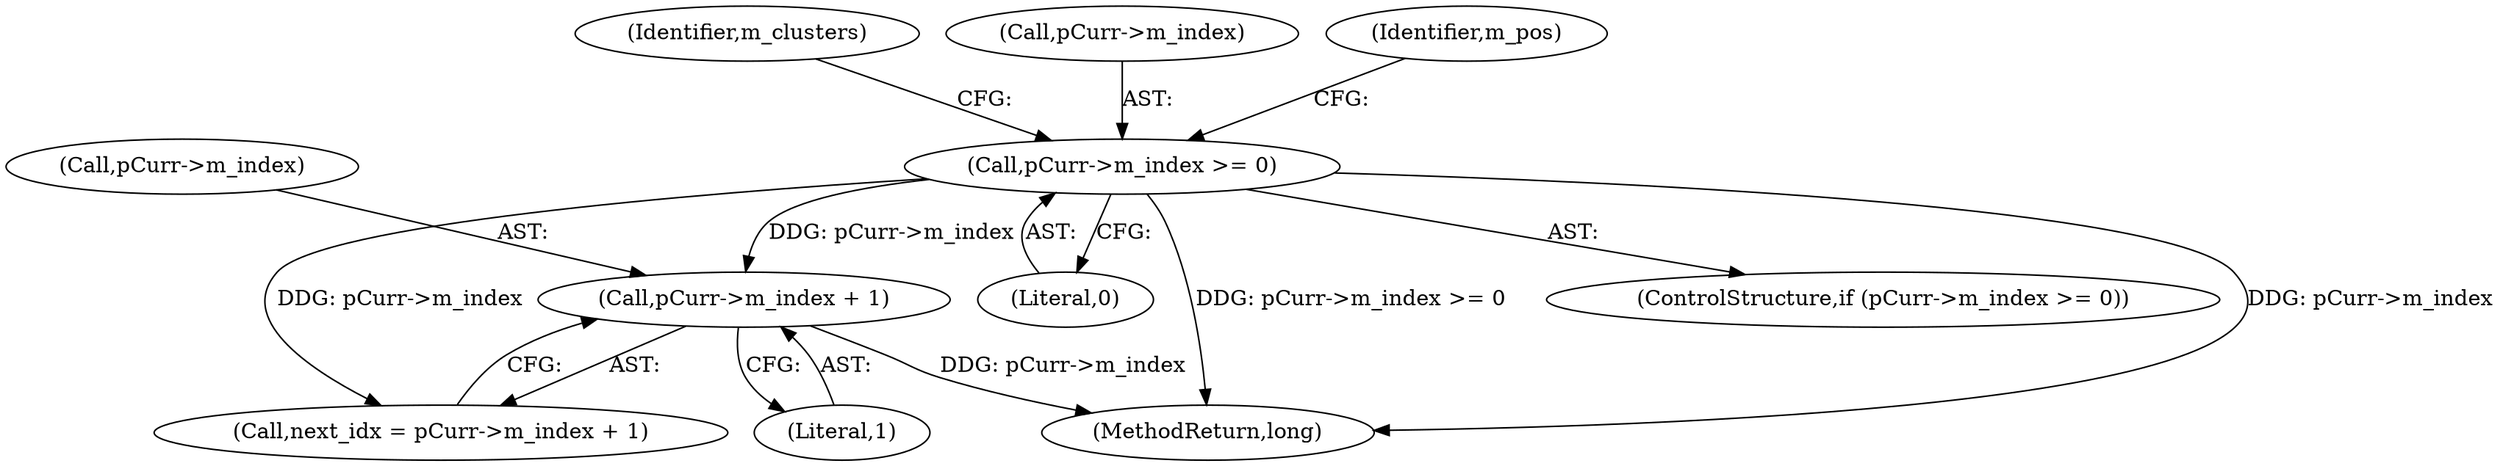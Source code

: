 digraph "0_Android_cc274e2abe8b2a6698a5c47d8aa4bb45f1f9538d_55@pointer" {
"1000151" [label="(Call,pCurr->m_index + 1)"];
"1000134" [label="(Call,pCurr->m_index >= 0)"];
"1000438" [label="(MethodReturn,long)"];
"1000151" [label="(Call,pCurr->m_index + 1)"];
"1000134" [label="(Call,pCurr->m_index >= 0)"];
"1000138" [label="(Literal,0)"];
"1000143" [label="(Identifier,m_clusters)"];
"1000149" [label="(Call,next_idx = pCurr->m_index + 1)"];
"1000155" [label="(Literal,1)"];
"1000133" [label="(ControlStructure,if (pCurr->m_index >= 0))"];
"1000152" [label="(Call,pCurr->m_index)"];
"1000135" [label="(Call,pCurr->m_index)"];
"1000194" [label="(Identifier,m_pos)"];
"1000151" -> "1000149"  [label="AST: "];
"1000151" -> "1000155"  [label="CFG: "];
"1000152" -> "1000151"  [label="AST: "];
"1000155" -> "1000151"  [label="AST: "];
"1000149" -> "1000151"  [label="CFG: "];
"1000151" -> "1000438"  [label="DDG: pCurr->m_index"];
"1000134" -> "1000151"  [label="DDG: pCurr->m_index"];
"1000134" -> "1000133"  [label="AST: "];
"1000134" -> "1000138"  [label="CFG: "];
"1000135" -> "1000134"  [label="AST: "];
"1000138" -> "1000134"  [label="AST: "];
"1000143" -> "1000134"  [label="CFG: "];
"1000194" -> "1000134"  [label="CFG: "];
"1000134" -> "1000438"  [label="DDG: pCurr->m_index >= 0"];
"1000134" -> "1000438"  [label="DDG: pCurr->m_index"];
"1000134" -> "1000149"  [label="DDG: pCurr->m_index"];
}
